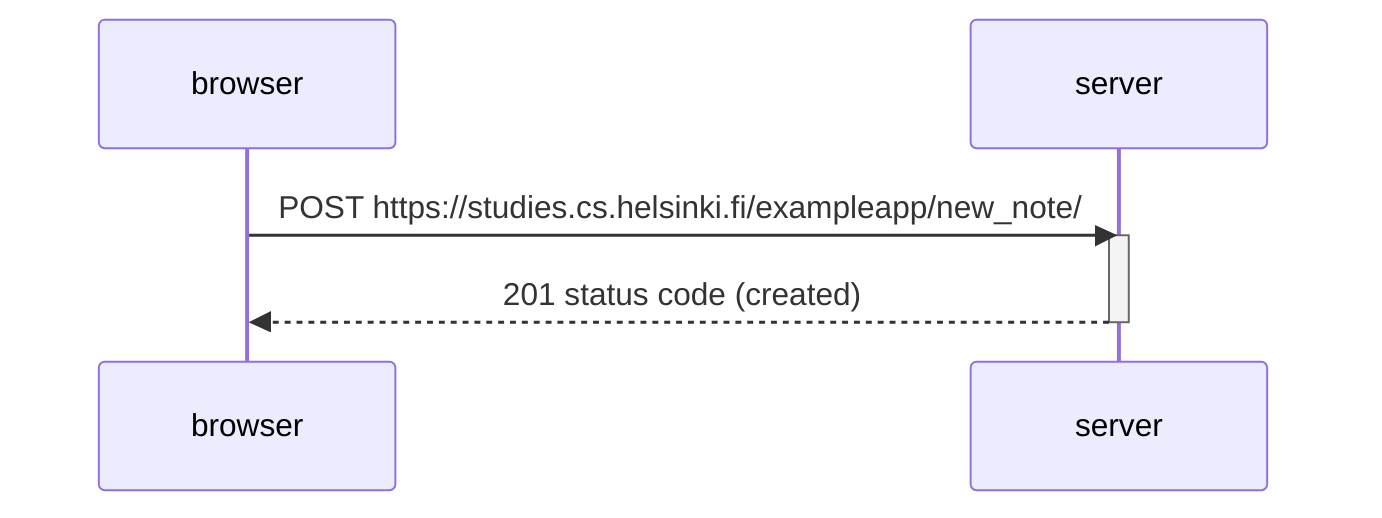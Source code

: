 sequenceDiagram
    participant browser
    participant server

    browser->>server: POST https://studies.cs.helsinki.fi/exampleapp/new_note/
    activate server
    server-->>browser: 201 status code (created)
    deactivate server